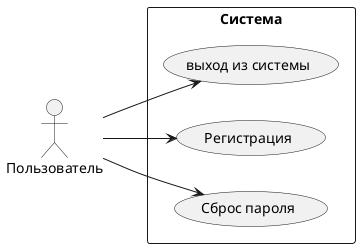 @startuml
left to right direction
skinparam packageStyle rectangle
actor "Пользователь" as User
package "Система" {
    usecase "выход из системы" as UC_Login
    usecase "Регистрация" as UC_Register
    usecase "Сброс пароля" as UC_Reset
}
User --> UC_Login
User --> UC_Register
User --> UC_Reset
@enduml
